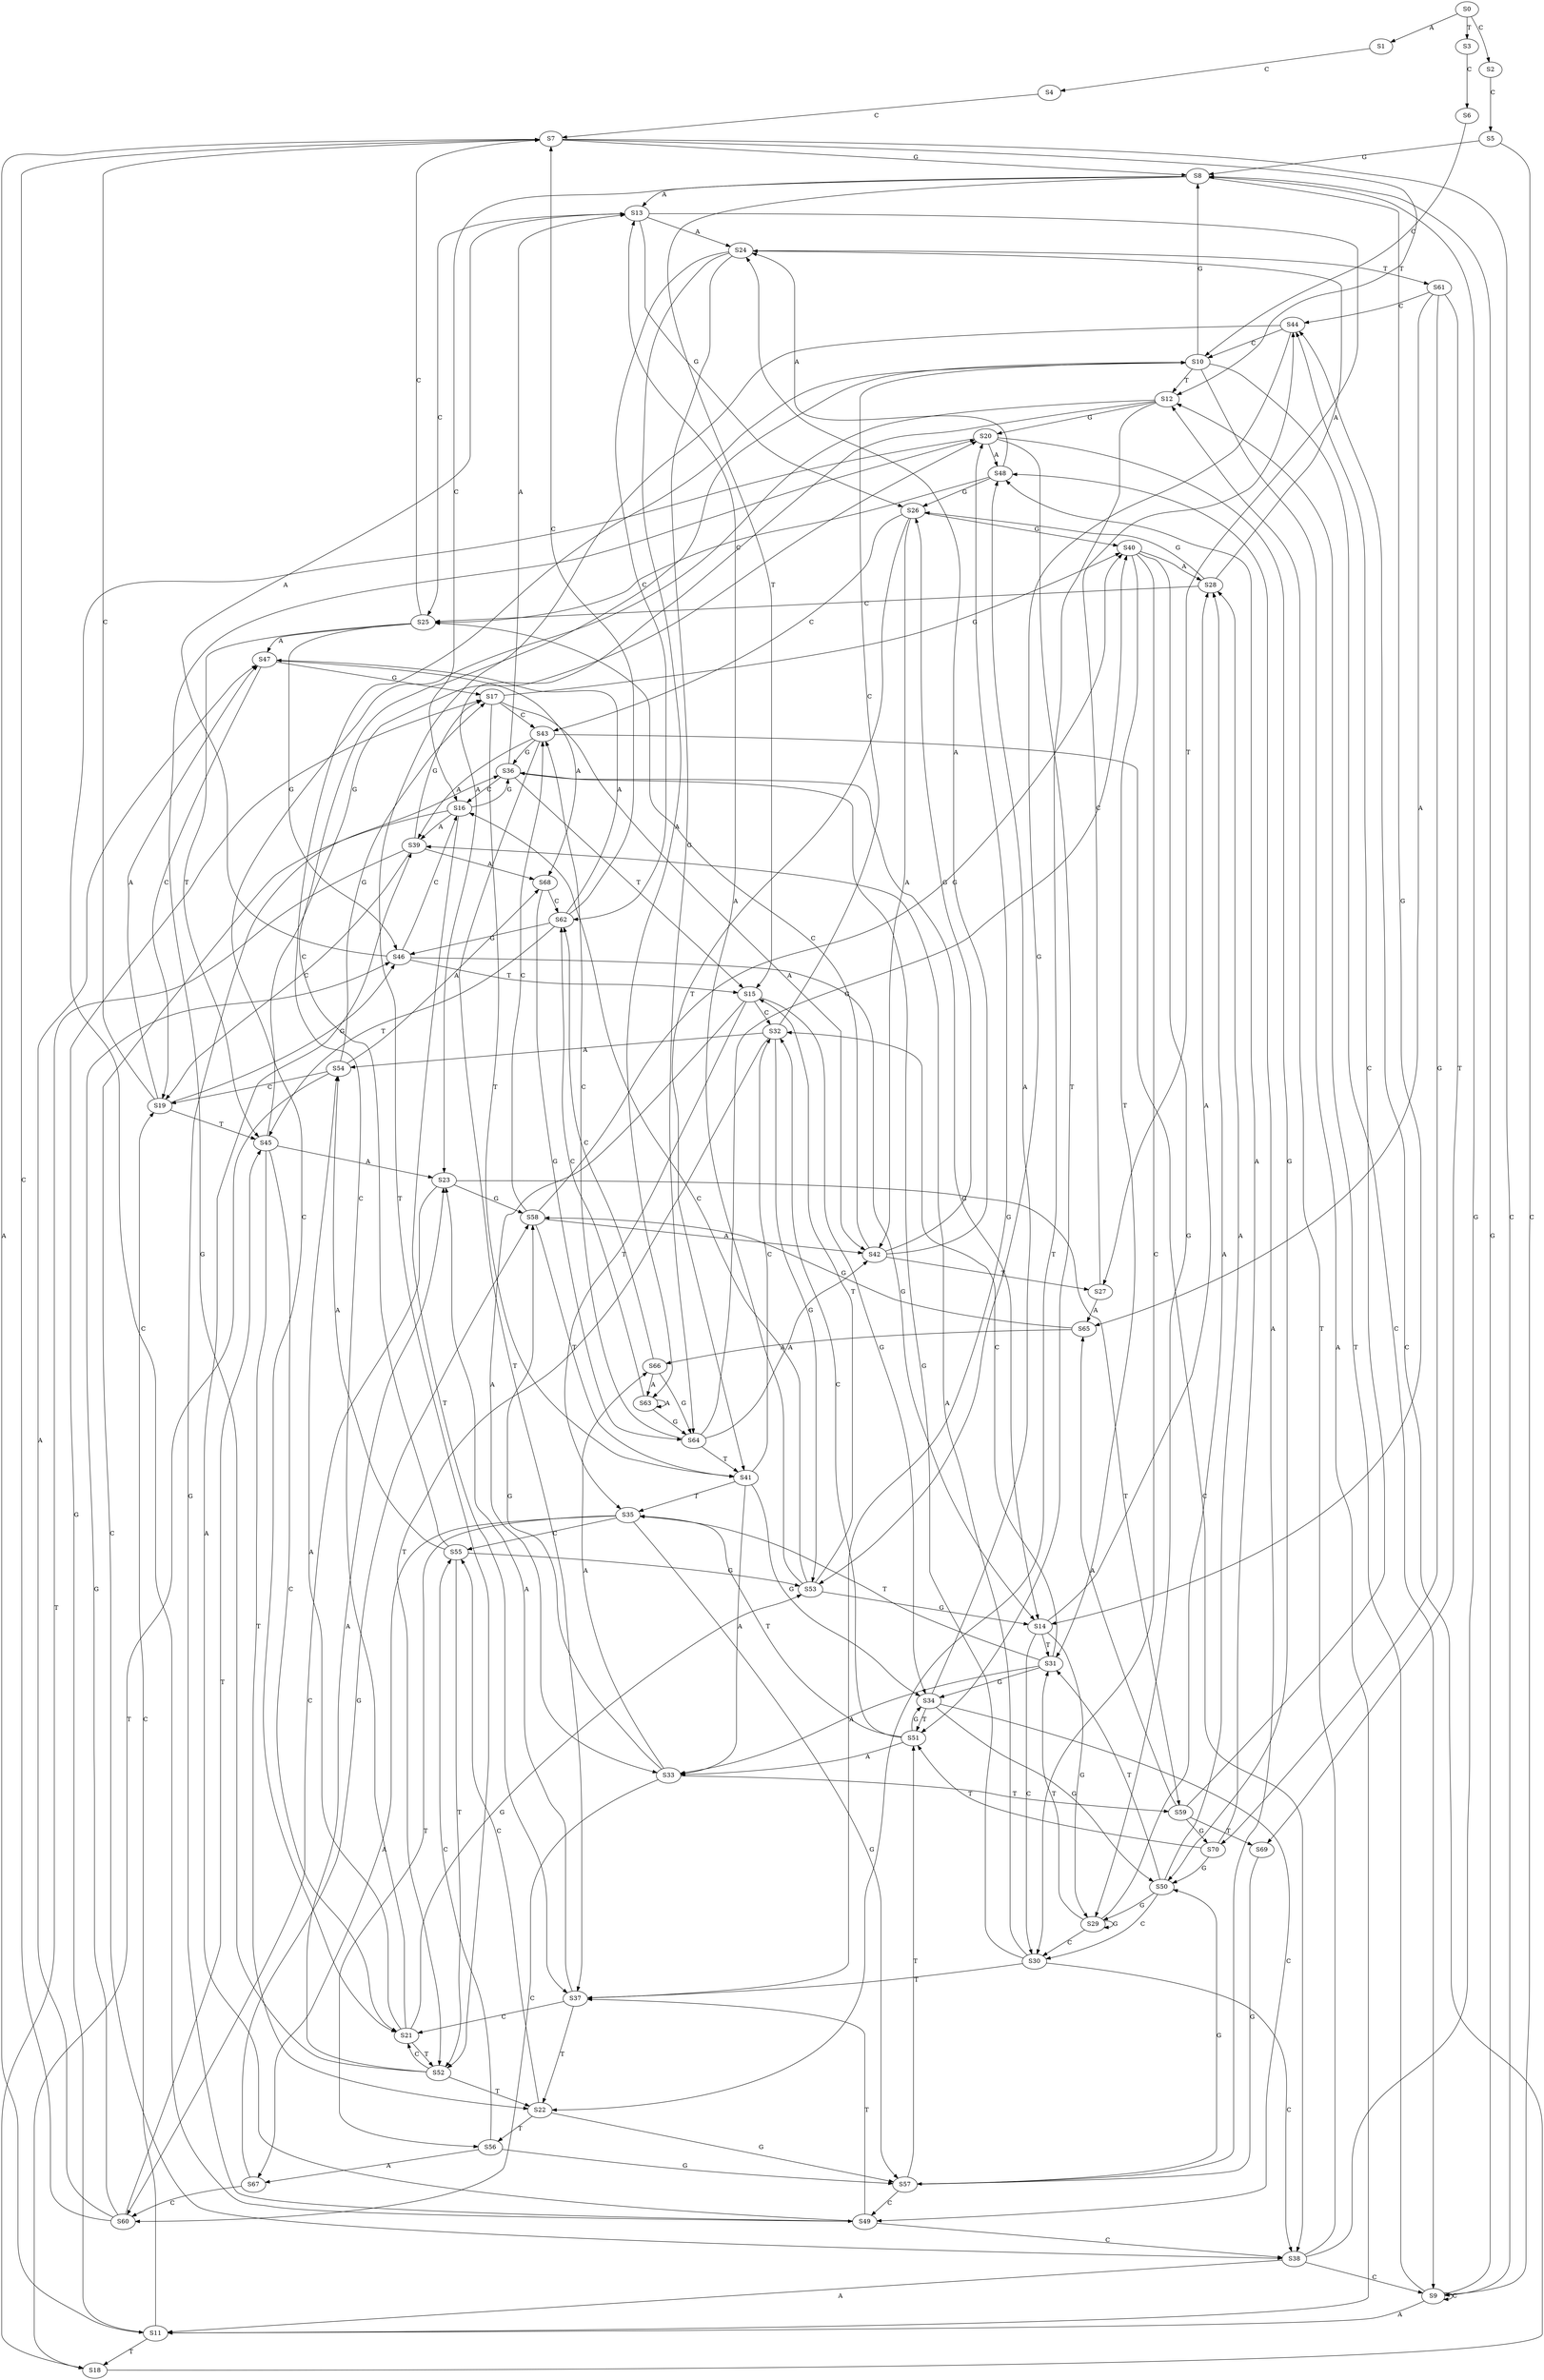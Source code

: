 strict digraph  {
	S0 -> S1 [ label = A ];
	S0 -> S2 [ label = C ];
	S0 -> S3 [ label = T ];
	S1 -> S4 [ label = C ];
	S2 -> S5 [ label = C ];
	S3 -> S6 [ label = C ];
	S4 -> S7 [ label = C ];
	S5 -> S8 [ label = G ];
	S5 -> S9 [ label = C ];
	S6 -> S10 [ label = C ];
	S7 -> S9 [ label = C ];
	S7 -> S11 [ label = A ];
	S7 -> S12 [ label = T ];
	S7 -> S8 [ label = G ];
	S8 -> S13 [ label = A ];
	S8 -> S14 [ label = G ];
	S8 -> S15 [ label = T ];
	S8 -> S16 [ label = C ];
	S9 -> S8 [ label = G ];
	S9 -> S9 [ label = C ];
	S9 -> S11 [ label = A ];
	S9 -> S12 [ label = T ];
	S10 -> S9 [ label = C ];
	S10 -> S11 [ label = A ];
	S10 -> S12 [ label = T ];
	S10 -> S8 [ label = G ];
	S11 -> S17 [ label = G ];
	S11 -> S18 [ label = T ];
	S11 -> S19 [ label = C ];
	S12 -> S20 [ label = G ];
	S12 -> S21 [ label = C ];
	S12 -> S22 [ label = T ];
	S12 -> S23 [ label = A ];
	S13 -> S24 [ label = A ];
	S13 -> S25 [ label = C ];
	S13 -> S26 [ label = G ];
	S13 -> S27 [ label = T ];
	S14 -> S28 [ label = A ];
	S14 -> S29 [ label = G ];
	S14 -> S30 [ label = C ];
	S14 -> S31 [ label = T ];
	S15 -> S32 [ label = C ];
	S15 -> S33 [ label = A ];
	S15 -> S34 [ label = G ];
	S15 -> S35 [ label = T ];
	S16 -> S36 [ label = G ];
	S16 -> S37 [ label = T ];
	S16 -> S38 [ label = C ];
	S16 -> S39 [ label = A ];
	S17 -> S40 [ label = G ];
	S17 -> S41 [ label = T ];
	S17 -> S42 [ label = A ];
	S17 -> S43 [ label = C ];
	S18 -> S44 [ label = C ];
	S19 -> S45 [ label = T ];
	S19 -> S46 [ label = G ];
	S19 -> S47 [ label = A ];
	S19 -> S7 [ label = C ];
	S20 -> S48 [ label = A ];
	S20 -> S49 [ label = C ];
	S20 -> S50 [ label = G ];
	S20 -> S51 [ label = T ];
	S21 -> S52 [ label = T ];
	S21 -> S53 [ label = G ];
	S21 -> S10 [ label = C ];
	S21 -> S54 [ label = A ];
	S22 -> S55 [ label = C ];
	S22 -> S56 [ label = T ];
	S22 -> S57 [ label = G ];
	S23 -> S58 [ label = G ];
	S23 -> S59 [ label = T ];
	S23 -> S60 [ label = C ];
	S24 -> S61 [ label = T ];
	S24 -> S62 [ label = C ];
	S24 -> S63 [ label = A ];
	S24 -> S64 [ label = G ];
	S25 -> S45 [ label = T ];
	S25 -> S46 [ label = G ];
	S25 -> S7 [ label = C ];
	S25 -> S47 [ label = A ];
	S26 -> S41 [ label = T ];
	S26 -> S40 [ label = G ];
	S26 -> S42 [ label = A ];
	S26 -> S43 [ label = C ];
	S27 -> S65 [ label = A ];
	S27 -> S44 [ label = C ];
	S28 -> S24 [ label = A ];
	S28 -> S26 [ label = G ];
	S28 -> S25 [ label = C ];
	S29 -> S31 [ label = T ];
	S29 -> S30 [ label = C ];
	S29 -> S29 [ label = G ];
	S29 -> S28 [ label = A ];
	S30 -> S37 [ label = T ];
	S30 -> S38 [ label = C ];
	S30 -> S39 [ label = A ];
	S30 -> S36 [ label = G ];
	S31 -> S33 [ label = A ];
	S31 -> S32 [ label = C ];
	S31 -> S34 [ label = G ];
	S31 -> S35 [ label = T ];
	S32 -> S52 [ label = T ];
	S32 -> S53 [ label = G ];
	S32 -> S54 [ label = A ];
	S32 -> S10 [ label = C ];
	S33 -> S59 [ label = T ];
	S33 -> S58 [ label = G ];
	S33 -> S66 [ label = A ];
	S33 -> S60 [ label = C ];
	S34 -> S51 [ label = T ];
	S34 -> S50 [ label = G ];
	S34 -> S48 [ label = A ];
	S34 -> S49 [ label = C ];
	S35 -> S55 [ label = C ];
	S35 -> S57 [ label = G ];
	S35 -> S67 [ label = A ];
	S35 -> S56 [ label = T ];
	S36 -> S14 [ label = G ];
	S36 -> S13 [ label = A ];
	S36 -> S15 [ label = T ];
	S36 -> S16 [ label = C ];
	S37 -> S23 [ label = A ];
	S37 -> S21 [ label = C ];
	S37 -> S22 [ label = T ];
	S37 -> S20 [ label = G ];
	S38 -> S8 [ label = G ];
	S38 -> S11 [ label = A ];
	S38 -> S12 [ label = T ];
	S38 -> S9 [ label = C ];
	S39 -> S17 [ label = G ];
	S39 -> S19 [ label = C ];
	S39 -> S68 [ label = A ];
	S39 -> S18 [ label = T ];
	S40 -> S28 [ label = A ];
	S40 -> S29 [ label = G ];
	S40 -> S31 [ label = T ];
	S40 -> S30 [ label = C ];
	S41 -> S33 [ label = A ];
	S41 -> S32 [ label = C ];
	S41 -> S34 [ label = G ];
	S41 -> S35 [ label = T ];
	S42 -> S24 [ label = A ];
	S42 -> S25 [ label = C ];
	S42 -> S27 [ label = T ];
	S42 -> S26 [ label = G ];
	S43 -> S38 [ label = C ];
	S43 -> S39 [ label = A ];
	S43 -> S36 [ label = G ];
	S43 -> S37 [ label = T ];
	S44 -> S10 [ label = C ];
	S44 -> S53 [ label = G ];
	S44 -> S52 [ label = T ];
	S45 -> S23 [ label = A ];
	S45 -> S21 [ label = C ];
	S45 -> S22 [ label = T ];
	S45 -> S20 [ label = G ];
	S46 -> S14 [ label = G ];
	S46 -> S13 [ label = A ];
	S46 -> S15 [ label = T ];
	S46 -> S16 [ label = C ];
	S47 -> S17 [ label = G ];
	S47 -> S19 [ label = C ];
	S47 -> S68 [ label = A ];
	S48 -> S26 [ label = G ];
	S48 -> S25 [ label = C ];
	S48 -> S24 [ label = A ];
	S49 -> S38 [ label = C ];
	S49 -> S36 [ label = G ];
	S49 -> S37 [ label = T ];
	S49 -> S39 [ label = A ];
	S50 -> S29 [ label = G ];
	S50 -> S30 [ label = C ];
	S50 -> S28 [ label = A ];
	S50 -> S31 [ label = T ];
	S51 -> S32 [ label = C ];
	S51 -> S35 [ label = T ];
	S51 -> S34 [ label = G ];
	S51 -> S33 [ label = A ];
	S52 -> S20 [ label = G ];
	S52 -> S21 [ label = C ];
	S52 -> S23 [ label = A ];
	S52 -> S22 [ label = T ];
	S53 -> S14 [ label = G ];
	S53 -> S15 [ label = T ];
	S53 -> S16 [ label = C ];
	S53 -> S13 [ label = A ];
	S54 -> S18 [ label = T ];
	S54 -> S19 [ label = C ];
	S54 -> S68 [ label = A ];
	S54 -> S17 [ label = G ];
	S55 -> S54 [ label = A ];
	S55 -> S10 [ label = C ];
	S55 -> S53 [ label = G ];
	S55 -> S52 [ label = T ];
	S56 -> S57 [ label = G ];
	S56 -> S55 [ label = C ];
	S56 -> S67 [ label = A ];
	S57 -> S50 [ label = G ];
	S57 -> S49 [ label = C ];
	S57 -> S51 [ label = T ];
	S57 -> S48 [ label = A ];
	S58 -> S41 [ label = T ];
	S58 -> S42 [ label = A ];
	S58 -> S43 [ label = C ];
	S58 -> S40 [ label = G ];
	S59 -> S44 [ label = C ];
	S59 -> S65 [ label = A ];
	S59 -> S69 [ label = T ];
	S59 -> S70 [ label = G ];
	S60 -> S46 [ label = G ];
	S60 -> S45 [ label = T ];
	S60 -> S7 [ label = C ];
	S60 -> S47 [ label = A ];
	S61 -> S65 [ label = A ];
	S61 -> S44 [ label = C ];
	S61 -> S70 [ label = G ];
	S61 -> S69 [ label = T ];
	S62 -> S47 [ label = A ];
	S62 -> S7 [ label = C ];
	S62 -> S46 [ label = G ];
	S62 -> S45 [ label = T ];
	S63 -> S64 [ label = G ];
	S63 -> S62 [ label = C ];
	S63 -> S63 [ label = A ];
	S64 -> S41 [ label = T ];
	S64 -> S42 [ label = A ];
	S64 -> S43 [ label = C ];
	S64 -> S40 [ label = G ];
	S65 -> S58 [ label = G ];
	S65 -> S66 [ label = A ];
	S66 -> S64 [ label = G ];
	S66 -> S63 [ label = A ];
	S66 -> S62 [ label = C ];
	S67 -> S60 [ label = C ];
	S67 -> S58 [ label = G ];
	S68 -> S64 [ label = G ];
	S68 -> S62 [ label = C ];
	S69 -> S57 [ label = G ];
	S70 -> S50 [ label = G ];
	S70 -> S48 [ label = A ];
	S70 -> S51 [ label = T ];
}
